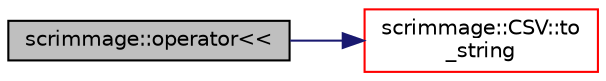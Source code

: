 digraph "scrimmage::operator&lt;&lt;"
{
 // LATEX_PDF_SIZE
  edge [fontname="Helvetica",fontsize="10",labelfontname="Helvetica",labelfontsize="10"];
  node [fontname="Helvetica",fontsize="10",shape=record];
  rankdir="LR";
  Node1 [label="scrimmage::operator\<\<",height=0.2,width=0.4,color="black", fillcolor="grey75", style="filled", fontcolor="black",tooltip=" "];
  Node1 -> Node2 [color="midnightblue",fontsize="10",style="solid",fontname="Helvetica"];
  Node2 [label="scrimmage::CSV::to\l_string",height=0.2,width=0.4,color="red", fillcolor="white", style="filled",URL="$classscrimmage_1_1CSV.html#ab3f58cb7794b1aa90fdbff43f8d86dc9",tooltip=" "];
}

